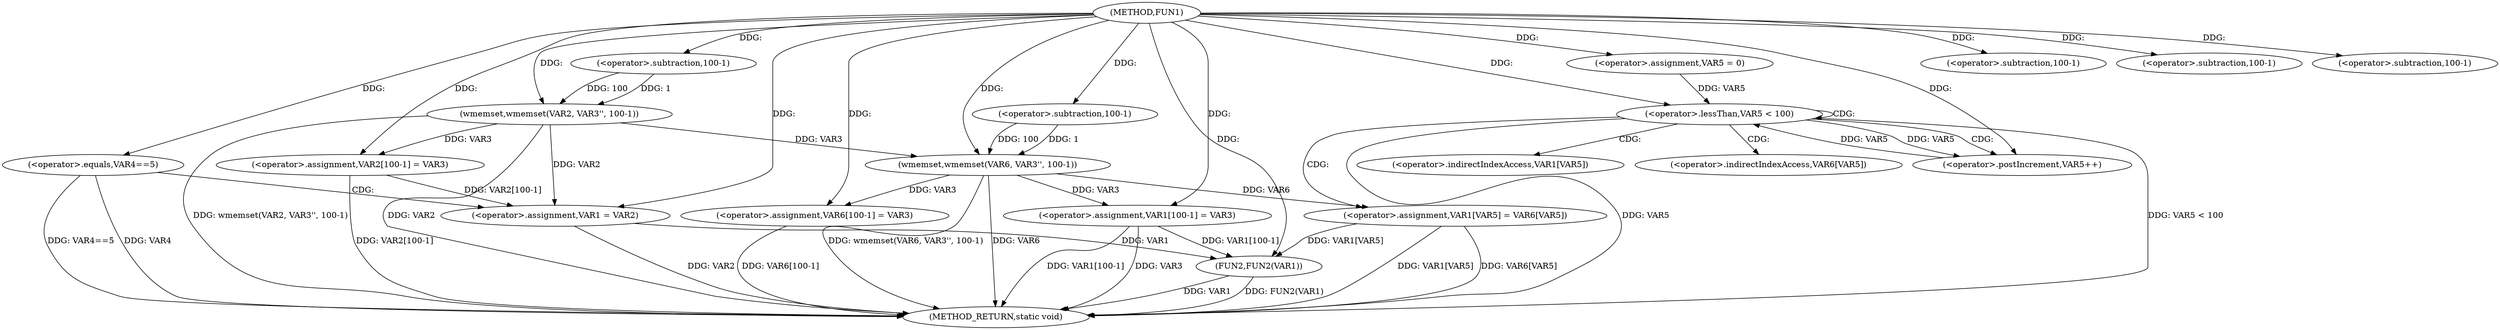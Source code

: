 digraph FUN1 {  
"1000100" [label = "(METHOD,FUN1)" ]
"1000167" [label = "(METHOD_RETURN,static void)" ]
"1000104" [label = "(wmemset,wmemset(VAR2, VAR3'', 100-1))" ]
"1000107" [label = "(<operator>.subtraction,100-1)" ]
"1000110" [label = "(<operator>.assignment,VAR2[100-1] = VAR3)" ]
"1000113" [label = "(<operator>.subtraction,100-1)" ]
"1000118" [label = "(<operator>.equals,VAR4==5)" ]
"1000122" [label = "(<operator>.assignment,VAR1 = VAR2)" ]
"1000128" [label = "(wmemset,wmemset(VAR6, VAR3'', 100-1))" ]
"1000131" [label = "(<operator>.subtraction,100-1)" ]
"1000134" [label = "(<operator>.assignment,VAR6[100-1] = VAR3)" ]
"1000137" [label = "(<operator>.subtraction,100-1)" ]
"1000142" [label = "(<operator>.assignment,VAR5 = 0)" ]
"1000145" [label = "(<operator>.lessThan,VAR5 < 100)" ]
"1000148" [label = "(<operator>.postIncrement,VAR5++)" ]
"1000151" [label = "(<operator>.assignment,VAR1[VAR5] = VAR6[VAR5])" ]
"1000158" [label = "(<operator>.assignment,VAR1[100-1] = VAR3)" ]
"1000161" [label = "(<operator>.subtraction,100-1)" ]
"1000165" [label = "(FUN2,FUN2(VAR1))" ]
"1000152" [label = "(<operator>.indirectIndexAccess,VAR1[VAR5])" ]
"1000155" [label = "(<operator>.indirectIndexAccess,VAR6[VAR5])" ]
  "1000158" -> "1000167"  [ label = "DDG: VAR1[100-1]"] 
  "1000158" -> "1000167"  [ label = "DDG: VAR3"] 
  "1000104" -> "1000167"  [ label = "DDG: wmemset(VAR2, VAR3'', 100-1)"] 
  "1000104" -> "1000167"  [ label = "DDG: VAR2"] 
  "1000118" -> "1000167"  [ label = "DDG: VAR4==5"] 
  "1000128" -> "1000167"  [ label = "DDG: wmemset(VAR6, VAR3'', 100-1)"] 
  "1000118" -> "1000167"  [ label = "DDG: VAR4"] 
  "1000145" -> "1000167"  [ label = "DDG: VAR5"] 
  "1000165" -> "1000167"  [ label = "DDG: VAR1"] 
  "1000151" -> "1000167"  [ label = "DDG: VAR1[VAR5]"] 
  "1000128" -> "1000167"  [ label = "DDG: VAR6"] 
  "1000151" -> "1000167"  [ label = "DDG: VAR6[VAR5]"] 
  "1000134" -> "1000167"  [ label = "DDG: VAR6[100-1]"] 
  "1000145" -> "1000167"  [ label = "DDG: VAR5 < 100"] 
  "1000110" -> "1000167"  [ label = "DDG: VAR2[100-1]"] 
  "1000122" -> "1000167"  [ label = "DDG: VAR2"] 
  "1000165" -> "1000167"  [ label = "DDG: FUN2(VAR1)"] 
  "1000100" -> "1000104"  [ label = "DDG: "] 
  "1000107" -> "1000104"  [ label = "DDG: 100"] 
  "1000107" -> "1000104"  [ label = "DDG: 1"] 
  "1000100" -> "1000107"  [ label = "DDG: "] 
  "1000104" -> "1000110"  [ label = "DDG: VAR3"] 
  "1000100" -> "1000110"  [ label = "DDG: "] 
  "1000100" -> "1000113"  [ label = "DDG: "] 
  "1000100" -> "1000118"  [ label = "DDG: "] 
  "1000104" -> "1000122"  [ label = "DDG: VAR2"] 
  "1000110" -> "1000122"  [ label = "DDG: VAR2[100-1]"] 
  "1000100" -> "1000122"  [ label = "DDG: "] 
  "1000100" -> "1000128"  [ label = "DDG: "] 
  "1000104" -> "1000128"  [ label = "DDG: VAR3"] 
  "1000131" -> "1000128"  [ label = "DDG: 100"] 
  "1000131" -> "1000128"  [ label = "DDG: 1"] 
  "1000100" -> "1000131"  [ label = "DDG: "] 
  "1000128" -> "1000134"  [ label = "DDG: VAR3"] 
  "1000100" -> "1000134"  [ label = "DDG: "] 
  "1000100" -> "1000137"  [ label = "DDG: "] 
  "1000100" -> "1000142"  [ label = "DDG: "] 
  "1000148" -> "1000145"  [ label = "DDG: VAR5"] 
  "1000142" -> "1000145"  [ label = "DDG: VAR5"] 
  "1000100" -> "1000145"  [ label = "DDG: "] 
  "1000145" -> "1000148"  [ label = "DDG: VAR5"] 
  "1000100" -> "1000148"  [ label = "DDG: "] 
  "1000128" -> "1000151"  [ label = "DDG: VAR6"] 
  "1000100" -> "1000158"  [ label = "DDG: "] 
  "1000128" -> "1000158"  [ label = "DDG: VAR3"] 
  "1000100" -> "1000161"  [ label = "DDG: "] 
  "1000158" -> "1000165"  [ label = "DDG: VAR1[100-1]"] 
  "1000122" -> "1000165"  [ label = "DDG: VAR1"] 
  "1000151" -> "1000165"  [ label = "DDG: VAR1[VAR5]"] 
  "1000100" -> "1000165"  [ label = "DDG: "] 
  "1000118" -> "1000122"  [ label = "CDG: "] 
  "1000145" -> "1000155"  [ label = "CDG: "] 
  "1000145" -> "1000151"  [ label = "CDG: "] 
  "1000145" -> "1000145"  [ label = "CDG: "] 
  "1000145" -> "1000152"  [ label = "CDG: "] 
  "1000145" -> "1000148"  [ label = "CDG: "] 
}
